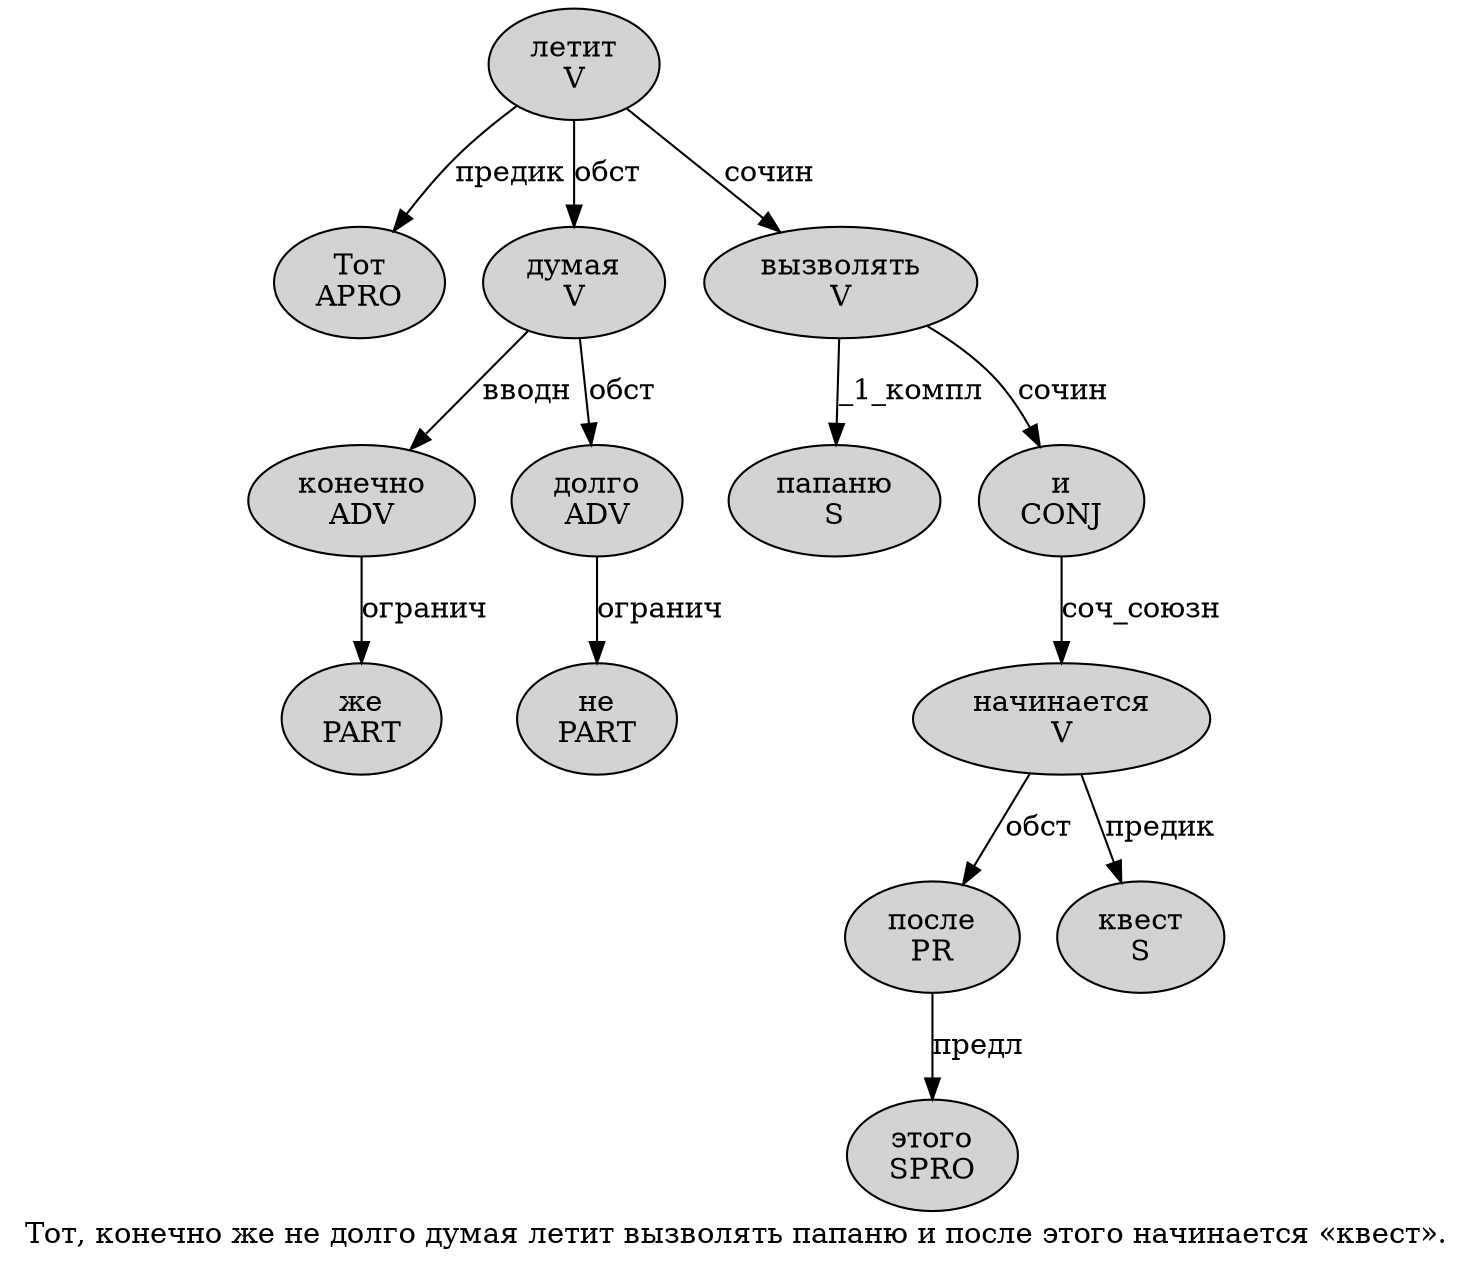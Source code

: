 digraph SENTENCE_4772 {
	graph [label="Тот, конечно же не долго думая летит вызволять папаню и после этого начинается «квест»."]
	node [style=filled]
		0 [label="Тот
APRO" color="" fillcolor=lightgray penwidth=1 shape=ellipse]
		2 [label="конечно
ADV" color="" fillcolor=lightgray penwidth=1 shape=ellipse]
		3 [label="же
PART" color="" fillcolor=lightgray penwidth=1 shape=ellipse]
		4 [label="не
PART" color="" fillcolor=lightgray penwidth=1 shape=ellipse]
		5 [label="долго
ADV" color="" fillcolor=lightgray penwidth=1 shape=ellipse]
		6 [label="думая
V" color="" fillcolor=lightgray penwidth=1 shape=ellipse]
		7 [label="летит
V" color="" fillcolor=lightgray penwidth=1 shape=ellipse]
		8 [label="вызволять
V" color="" fillcolor=lightgray penwidth=1 shape=ellipse]
		9 [label="папаню
S" color="" fillcolor=lightgray penwidth=1 shape=ellipse]
		10 [label="и
CONJ" color="" fillcolor=lightgray penwidth=1 shape=ellipse]
		11 [label="после
PR" color="" fillcolor=lightgray penwidth=1 shape=ellipse]
		12 [label="этого
SPRO" color="" fillcolor=lightgray penwidth=1 shape=ellipse]
		13 [label="начинается
V" color="" fillcolor=lightgray penwidth=1 shape=ellipse]
		15 [label="квест
S" color="" fillcolor=lightgray penwidth=1 shape=ellipse]
			5 -> 4 [label="огранич"]
			11 -> 12 [label="предл"]
			13 -> 11 [label="обст"]
			13 -> 15 [label="предик"]
			2 -> 3 [label="огранич"]
			10 -> 13 [label="соч_союзн"]
			6 -> 2 [label="вводн"]
			6 -> 5 [label="обст"]
			7 -> 0 [label="предик"]
			7 -> 6 [label="обст"]
			7 -> 8 [label="сочин"]
			8 -> 9 [label="_1_компл"]
			8 -> 10 [label="сочин"]
}